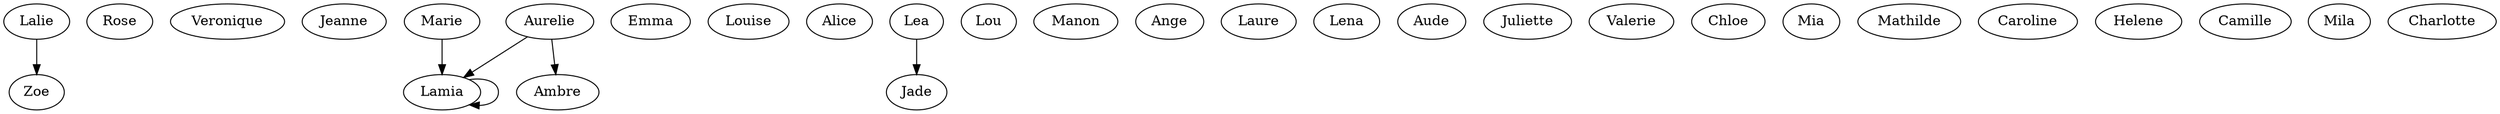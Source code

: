 strict digraph G {
  Zoe;
  Rose;
  Veronique;
  Jeanne;
  Lamia;
  Lamia;
  Lamia;
  Emma;
  Aurelie;
  Louise;
  Alice;
  Lamia;
  Lea;
  Jade;
  Lou;
  Marie;
  Marie;
  Aurelie;
  Ambre;
  Lamia;
  Jeanne;
  Lalie;
  Manon;
  Ange;
  Laure;
  Lena;
  Aude;
  Juliette;
  Jeanne;
  Valerie;
  Chloe;
  Mia;
  Chloe;
  Aurelie;
  Lea;
  Rose;
  Mathilde;
  Lalie;
  Ange;
  Alice;
  Caroline;
  Veronique;
  Lalie;
  Mia;
  Lamia;
  Zoe;
  Lamia;
  Mathilde;
  Helene;
  Veronique;
  Camille;
  Mila;
  Marie;
  Charlotte;
  Charlotte;
  Aurelie -> Lamia;
  Lea -> Jade;
  Marie -> Lamia;
  Aurelie -> Ambre;
  Lalie -> Zoe;
  Lamia -> Lamia;
}
